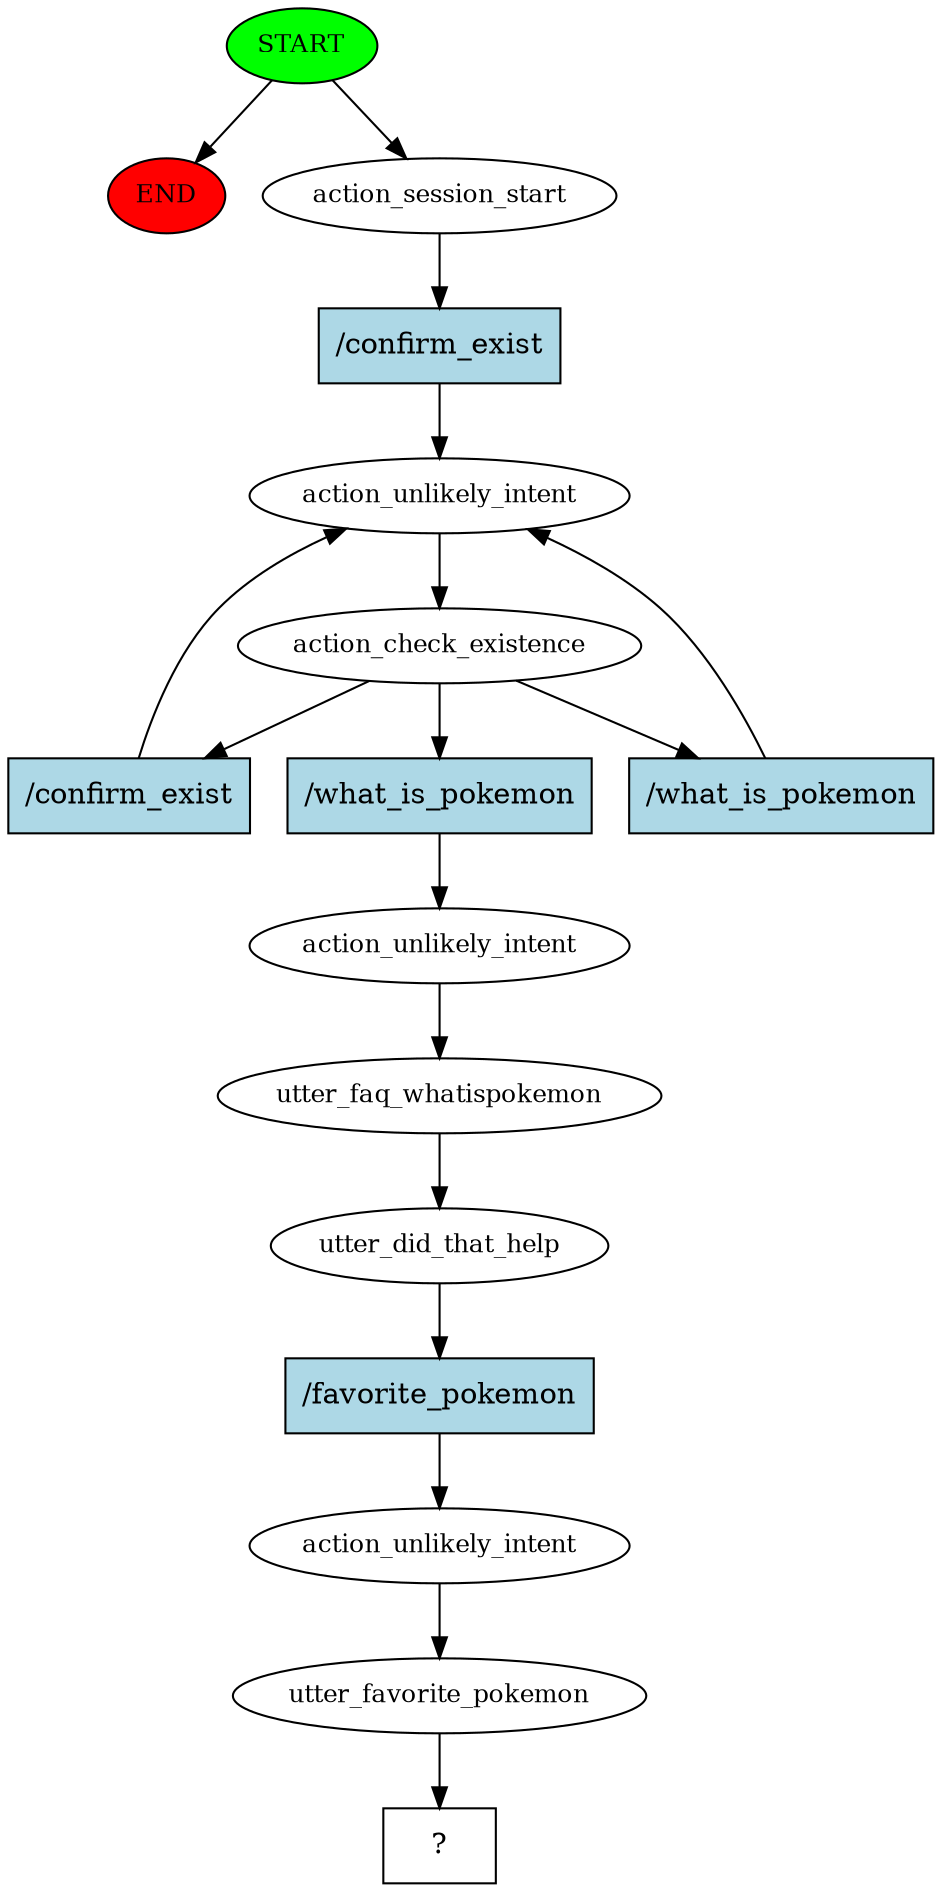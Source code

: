 digraph  {
0 [class="start active", fillcolor=green, fontsize=12, label=START, style=filled];
"-1" [class=end, fillcolor=red, fontsize=12, label=END, style=filled];
1 [class=active, fontsize=12, label=action_session_start];
2 [class=active, fontsize=12, label=action_unlikely_intent];
3 [class=active, fontsize=12, label=action_check_existence];
10 [class=active, fontsize=12, label=action_unlikely_intent];
11 [class=active, fontsize=12, label=utter_faq_whatispokemon];
12 [class=active, fontsize=12, label=utter_did_that_help];
13 [class=active, fontsize=12, label=action_unlikely_intent];
14 [class=active, fontsize=12, label=utter_favorite_pokemon];
15 [class="intent dashed active", label="  ?  ", shape=rect];
16 [class="intent active", fillcolor=lightblue, label="/confirm_exist", shape=rect, style=filled];
17 [class="intent active", fillcolor=lightblue, label="/confirm_exist", shape=rect, style=filled];
18 [class="intent active", fillcolor=lightblue, label="/what_is_pokemon", shape=rect, style=filled];
19 [class="intent active", fillcolor=lightblue, label="/what_is_pokemon", shape=rect, style=filled];
20 [class="intent active", fillcolor=lightblue, label="/favorite_pokemon", shape=rect, style=filled];
0 -> "-1"  [class="", key=NONE, label=""];
0 -> 1  [class=active, key=NONE, label=""];
1 -> 16  [class=active, key=0];
2 -> 3  [class=active, key=NONE, label=""];
3 -> 17  [class=active, key=0];
3 -> 18  [class=active, key=0];
3 -> 19  [class=active, key=0];
10 -> 11  [class=active, key=NONE, label=""];
11 -> 12  [class=active, key=NONE, label=""];
12 -> 20  [class=active, key=0];
13 -> 14  [class=active, key=NONE, label=""];
14 -> 15  [class=active, key=NONE, label=""];
16 -> 2  [class=active, key=0];
17 -> 2  [class=active, key=0];
18 -> 2  [class=active, key=0];
19 -> 10  [class=active, key=0];
20 -> 13  [class=active, key=0];
}
